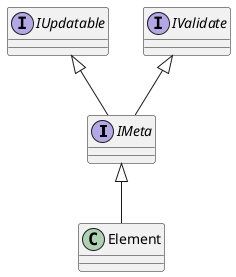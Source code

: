@startuml

interface IMeta
interface IUpdatable
interface IValidate

IUpdatable <|-- IMeta
IValidate <|-- IMeta

class Element

IMeta <|-- Element


@enduml
